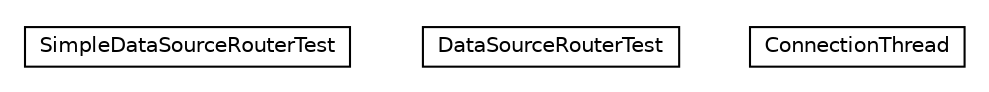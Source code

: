 #!/usr/local/bin/dot
#
# Class diagram 
# Generated by UMLGraph version R5_6_6-8-g8d7759 (http://www.umlgraph.org/)
#

digraph G {
	edge [fontname="Helvetica",fontsize=10,labelfontname="Helvetica",labelfontsize=10];
	node [fontname="Helvetica",fontsize=10,shape=plaintext];
	nodesep=0.25;
	ranksep=0.5;
	// org.dayatang.dsrouter.datasource.SimpleDataSourceRouterTest
	c7749 [label=<<table title="org.dayatang.dsrouter.datasource.SimpleDataSourceRouterTest" border="0" cellborder="1" cellspacing="0" cellpadding="2" port="p" href="./SimpleDataSourceRouterTest.html">
		<tr><td><table border="0" cellspacing="0" cellpadding="1">
<tr><td align="center" balign="center"> SimpleDataSourceRouterTest </td></tr>
		</table></td></tr>
		</table>>, URL="./SimpleDataSourceRouterTest.html", fontname="Helvetica", fontcolor="black", fontsize=10.0];
	// org.dayatang.dsrouter.datasource.DataSourceRouterTest
	c7750 [label=<<table title="org.dayatang.dsrouter.datasource.DataSourceRouterTest" border="0" cellborder="1" cellspacing="0" cellpadding="2" port="p" href="./DataSourceRouterTest.html">
		<tr><td><table border="0" cellspacing="0" cellpadding="1">
<tr><td align="center" balign="center"> DataSourceRouterTest </td></tr>
		</table></td></tr>
		</table>>, URL="./DataSourceRouterTest.html", fontname="Helvetica", fontcolor="black", fontsize=10.0];
	// org.dayatang.dsrouter.datasource.ConnectionThread
	c7751 [label=<<table title="org.dayatang.dsrouter.datasource.ConnectionThread" border="0" cellborder="1" cellspacing="0" cellpadding="2" port="p" href="./ConnectionThread.html">
		<tr><td><table border="0" cellspacing="0" cellpadding="1">
<tr><td align="center" balign="center"> ConnectionThread </td></tr>
		</table></td></tr>
		</table>>, URL="./ConnectionThread.html", fontname="Helvetica", fontcolor="black", fontsize=10.0];
}

